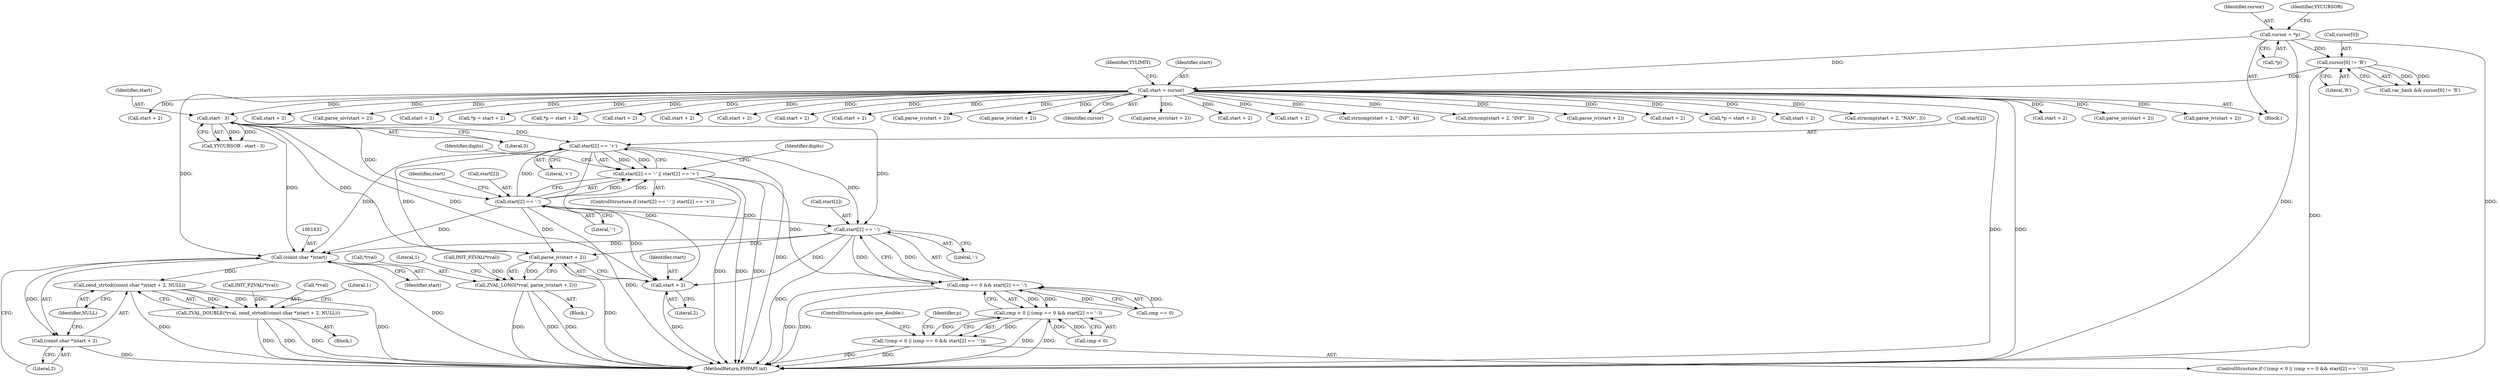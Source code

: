 digraph "0_php-src_6a7cc8ff85827fa9ac715b3a83c2d9147f33cd43?w=1_2@pointer" {
"1001993" [label="(Call,start[2] == '+')"];
"1001988" [label="(Call,start[2] == '-')"];
"1001983" [label="(Call,start - 3)"];
"1000142" [label="(Call,start = cursor)"];
"1000133" [label="(Call,cursor[0] != 'R')"];
"1000119" [label="(Call,cursor = *p)"];
"1001631" [label="(Call,(const char *)start)"];
"1001629" [label="(Call,zend_strtod((const char *)start + 2, NULL))"];
"1001626" [label="(Call,ZVAL_DOUBLE(*rval, zend_strtod((const char *)start + 2, NULL)))"];
"1001630" [label="(Call,(const char *)start + 2)"];
"1001987" [label="(Call,start[2] == '-' || start[2] == '+')"];
"1002032" [label="(Call,cmp == 0 && start[2] == '-')"];
"1002028" [label="(Call,cmp < 0 || (cmp == 0 && start[2] == '-'))"];
"1002027" [label="(Call,!(cmp < 0 || (cmp == 0 && start[2] == '-')))"];
"1002036" [label="(Call,start[2] == '-')"];
"1002056" [label="(Call,parse_iv(start + 2))"];
"1002053" [label="(Call,ZVAL_LONG(*rval, parse_iv(start + 2)))"];
"1002057" [label="(Call,start + 2)"];
"1000120" [label="(Identifier,cursor)"];
"1001264" [label="(Call,start + 2)"];
"1000490" [label="(Call,parse_uiv(start + 2))"];
"1002101" [label="(Call,parse_iv(start + 2))"];
"1001627" [label="(Call,*rval)"];
"1002102" [label="(Call,start + 2)"];
"1000491" [label="(Call,start + 2)"];
"1002036" [label="(Call,start[2] == '-')"];
"1001997" [label="(Literal,'+')"];
"1001263" [label="(Call,parse_uiv(start + 2))"];
"1002218" [label="(Call,start + 2)"];
"1001994" [label="(Call,start[2])"];
"1001987" [label="(Call,start[2] == '-' || start[2] == '+')"];
"1002050" [label="(Call,INIT_PZVAL(*rval))"];
"1002042" [label="(ControlStructure,goto use_double;)"];
"1001984" [label="(Identifier,start)"];
"1002032" [label="(Call,cmp == 0 && start[2] == '-')"];
"1001277" [label="(Call,*p = start + 2)"];
"1001635" [label="(Identifier,NULL)"];
"1000508" [label="(Call,*p = start + 2)"];
"1001985" [label="(Literal,3)"];
"1000137" [label="(Literal,'R')"];
"1002054" [label="(Call,*rval)"];
"1001986" [label="(ControlStructure,if (start[2] == '-' || start[2] == '+'))"];
"1001637" [label="(Literal,1)"];
"1002033" [label="(Call,cmp == 0)"];
"1001626" [label="(Call,ZVAL_DOUBLE(*rval, zend_strtod((const char *)start + 2, NULL)))"];
"1002056" [label="(Call,parse_iv(start + 2))"];
"1002058" [label="(Identifier,start)"];
"1000143" [label="(Identifier,start)"];
"1002026" [label="(ControlStructure,if (!(cmp < 0 || (cmp == 0 && start[2] == '-'))))"];
"1002027" [label="(Call,!(cmp < 0 || (cmp == 0 && start[2] == '-')))"];
"1001634" [label="(Literal,2)"];
"1001623" [label="(Call,INIT_PZVAL(*rval))"];
"1001992" [label="(Literal,'-')"];
"1001872" [label="(Call,start + 2)"];
"1002361" [label="(Call,start + 2)"];
"1000511" [label="(Call,start + 2)"];
"1001280" [label="(Call,start + 2)"];
"1000134" [label="(Call,cursor[0])"];
"1001617" [label="(Block,)"];
"1001108" [label="(Call,start + 2)"];
"1002217" [label="(Call,parse_iv(start + 2))"];
"1002061" [label="(Literal,1)"];
"1001981" [label="(Call,YYCURSOR - start - 3)"];
"1002360" [label="(Call,parse_iv(start + 2))"];
"1000144" [label="(Identifier,cursor)"];
"1001091" [label="(Call,parse_uiv(start + 2))"];
"1000965" [label="(Call,start + 2)"];
"1002048" [label="(Identifier,p)"];
"1002040" [label="(Literal,'-')"];
"1001629" [label="(Call,zend_strtod((const char *)start + 2, NULL))"];
"1000151" [label="(Identifier,YYLIMIT)"];
"1002003" [label="(Identifier,digits)"];
"1001858" [label="(Call,start + 2)"];
"1002053" [label="(Call,ZVAL_LONG(*rval, parse_iv(start + 2)))"];
"1000131" [label="(Call,var_hash && cursor[0] != 'R')"];
"1001995" [label="(Identifier,start)"];
"1002028" [label="(Call,cmp < 0 || (cmp == 0 && start[2] == '-'))"];
"1001631" [label="(Call,(const char *)start)"];
"1000142" [label="(Call,start = cursor)"];
"1001871" [label="(Call,strncmp(start + 2, \"-INF\", 4))"];
"1001983" [label="(Call,start - 3)"];
"1001857" [label="(Call,strncmp(start + 2, \"INF\", 3))"];
"1002037" [label="(Call,start[2])"];
"1000121" [label="(Call,*p)"];
"1001633" [label="(Identifier,start)"];
"1001988" [label="(Call,start[2] == '-')"];
"1000119" [label="(Call,cursor = *p)"];
"1000964" [label="(Call,parse_iv(start + 2))"];
"1001977" [label="(Block,)"];
"1001993" [label="(Call,start[2] == '+')"];
"1000125" [label="(Identifier,YYCURSOR)"];
"1001630" [label="(Call,(const char *)start + 2)"];
"1002059" [label="(Literal,2)"];
"1001092" [label="(Call,start + 2)"];
"1002029" [label="(Call,cmp < 0)"];
"1001105" [label="(Call,*p = start + 2)"];
"1002000" [label="(Identifier,digits)"];
"1000133" [label="(Call,cursor[0] != 'R')"];
"1001844" [label="(Call,start + 2)"];
"1001989" [label="(Call,start[2])"];
"1001843" [label="(Call,strncmp(start + 2, \"NAN\", 3))"];
"1002403" [label="(MethodReturn,PHPAPI int)"];
"1002057" [label="(Call,start + 2)"];
"1000110" [label="(Block,)"];
"1001993" -> "1001987"  [label="AST: "];
"1001993" -> "1001997"  [label="CFG: "];
"1001994" -> "1001993"  [label="AST: "];
"1001997" -> "1001993"  [label="AST: "];
"1001987" -> "1001993"  [label="CFG: "];
"1001993" -> "1002403"  [label="DDG: "];
"1001993" -> "1001631"  [label="DDG: "];
"1001993" -> "1001987"  [label="DDG: "];
"1001993" -> "1001987"  [label="DDG: "];
"1001988" -> "1001993"  [label="DDG: "];
"1001983" -> "1001993"  [label="DDG: "];
"1001993" -> "1002036"  [label="DDG: "];
"1001993" -> "1002056"  [label="DDG: "];
"1001993" -> "1002057"  [label="DDG: "];
"1001988" -> "1001987"  [label="AST: "];
"1001988" -> "1001992"  [label="CFG: "];
"1001989" -> "1001988"  [label="AST: "];
"1001992" -> "1001988"  [label="AST: "];
"1001995" -> "1001988"  [label="CFG: "];
"1001987" -> "1001988"  [label="CFG: "];
"1001988" -> "1002403"  [label="DDG: "];
"1001988" -> "1001631"  [label="DDG: "];
"1001988" -> "1001987"  [label="DDG: "];
"1001988" -> "1001987"  [label="DDG: "];
"1001983" -> "1001988"  [label="DDG: "];
"1001988" -> "1002036"  [label="DDG: "];
"1001988" -> "1002056"  [label="DDG: "];
"1001988" -> "1002057"  [label="DDG: "];
"1001983" -> "1001981"  [label="AST: "];
"1001983" -> "1001985"  [label="CFG: "];
"1001984" -> "1001983"  [label="AST: "];
"1001985" -> "1001983"  [label="AST: "];
"1001981" -> "1001983"  [label="CFG: "];
"1001983" -> "1001631"  [label="DDG: "];
"1001983" -> "1001981"  [label="DDG: "];
"1001983" -> "1001981"  [label="DDG: "];
"1000142" -> "1001983"  [label="DDG: "];
"1001983" -> "1002036"  [label="DDG: "];
"1001983" -> "1002056"  [label="DDG: "];
"1001983" -> "1002057"  [label="DDG: "];
"1000142" -> "1000110"  [label="AST: "];
"1000142" -> "1000144"  [label="CFG: "];
"1000143" -> "1000142"  [label="AST: "];
"1000144" -> "1000142"  [label="AST: "];
"1000151" -> "1000142"  [label="CFG: "];
"1000142" -> "1002403"  [label="DDG: "];
"1000142" -> "1002403"  [label="DDG: "];
"1000133" -> "1000142"  [label="DDG: "];
"1000119" -> "1000142"  [label="DDG: "];
"1000142" -> "1000490"  [label="DDG: "];
"1000142" -> "1000491"  [label="DDG: "];
"1000142" -> "1000508"  [label="DDG: "];
"1000142" -> "1000511"  [label="DDG: "];
"1000142" -> "1000964"  [label="DDG: "];
"1000142" -> "1000965"  [label="DDG: "];
"1000142" -> "1001091"  [label="DDG: "];
"1000142" -> "1001092"  [label="DDG: "];
"1000142" -> "1001105"  [label="DDG: "];
"1000142" -> "1001108"  [label="DDG: "];
"1000142" -> "1001263"  [label="DDG: "];
"1000142" -> "1001264"  [label="DDG: "];
"1000142" -> "1001277"  [label="DDG: "];
"1000142" -> "1001280"  [label="DDG: "];
"1000142" -> "1001631"  [label="DDG: "];
"1000142" -> "1001843"  [label="DDG: "];
"1000142" -> "1001844"  [label="DDG: "];
"1000142" -> "1001857"  [label="DDG: "];
"1000142" -> "1001858"  [label="DDG: "];
"1000142" -> "1001871"  [label="DDG: "];
"1000142" -> "1001872"  [label="DDG: "];
"1000142" -> "1002101"  [label="DDG: "];
"1000142" -> "1002102"  [label="DDG: "];
"1000142" -> "1002217"  [label="DDG: "];
"1000142" -> "1002218"  [label="DDG: "];
"1000142" -> "1002360"  [label="DDG: "];
"1000142" -> "1002361"  [label="DDG: "];
"1000133" -> "1000131"  [label="AST: "];
"1000133" -> "1000137"  [label="CFG: "];
"1000134" -> "1000133"  [label="AST: "];
"1000137" -> "1000133"  [label="AST: "];
"1000131" -> "1000133"  [label="CFG: "];
"1000133" -> "1002403"  [label="DDG: "];
"1000133" -> "1000131"  [label="DDG: "];
"1000133" -> "1000131"  [label="DDG: "];
"1000119" -> "1000133"  [label="DDG: "];
"1000119" -> "1000110"  [label="AST: "];
"1000119" -> "1000121"  [label="CFG: "];
"1000120" -> "1000119"  [label="AST: "];
"1000121" -> "1000119"  [label="AST: "];
"1000125" -> "1000119"  [label="CFG: "];
"1000119" -> "1002403"  [label="DDG: "];
"1000119" -> "1002403"  [label="DDG: "];
"1001631" -> "1001630"  [label="AST: "];
"1001631" -> "1001633"  [label="CFG: "];
"1001632" -> "1001631"  [label="AST: "];
"1001633" -> "1001631"  [label="AST: "];
"1001634" -> "1001631"  [label="CFG: "];
"1001631" -> "1002403"  [label="DDG: "];
"1001631" -> "1001629"  [label="DDG: "];
"1001631" -> "1001630"  [label="DDG: "];
"1002036" -> "1001631"  [label="DDG: "];
"1001629" -> "1001626"  [label="AST: "];
"1001629" -> "1001635"  [label="CFG: "];
"1001630" -> "1001629"  [label="AST: "];
"1001635" -> "1001629"  [label="AST: "];
"1001626" -> "1001629"  [label="CFG: "];
"1001629" -> "1002403"  [label="DDG: "];
"1001629" -> "1002403"  [label="DDG: "];
"1001629" -> "1001626"  [label="DDG: "];
"1001629" -> "1001626"  [label="DDG: "];
"1001626" -> "1001617"  [label="AST: "];
"1001627" -> "1001626"  [label="AST: "];
"1001637" -> "1001626"  [label="CFG: "];
"1001626" -> "1002403"  [label="DDG: "];
"1001626" -> "1002403"  [label="DDG: "];
"1001626" -> "1002403"  [label="DDG: "];
"1001623" -> "1001626"  [label="DDG: "];
"1001630" -> "1001634"  [label="CFG: "];
"1001634" -> "1001630"  [label="AST: "];
"1001635" -> "1001630"  [label="CFG: "];
"1001630" -> "1002403"  [label="DDG: "];
"1001987" -> "1001986"  [label="AST: "];
"1002000" -> "1001987"  [label="CFG: "];
"1002003" -> "1001987"  [label="CFG: "];
"1001987" -> "1002403"  [label="DDG: "];
"1001987" -> "1002403"  [label="DDG: "];
"1001987" -> "1002403"  [label="DDG: "];
"1001987" -> "1002032"  [label="DDG: "];
"1002032" -> "1002028"  [label="AST: "];
"1002032" -> "1002033"  [label="CFG: "];
"1002032" -> "1002036"  [label="CFG: "];
"1002033" -> "1002032"  [label="AST: "];
"1002036" -> "1002032"  [label="AST: "];
"1002028" -> "1002032"  [label="CFG: "];
"1002032" -> "1002403"  [label="DDG: "];
"1002032" -> "1002403"  [label="DDG: "];
"1002032" -> "1002028"  [label="DDG: "];
"1002032" -> "1002028"  [label="DDG: "];
"1002033" -> "1002032"  [label="DDG: "];
"1002033" -> "1002032"  [label="DDG: "];
"1002036" -> "1002032"  [label="DDG: "];
"1002036" -> "1002032"  [label="DDG: "];
"1002028" -> "1002027"  [label="AST: "];
"1002028" -> "1002029"  [label="CFG: "];
"1002029" -> "1002028"  [label="AST: "];
"1002027" -> "1002028"  [label="CFG: "];
"1002028" -> "1002403"  [label="DDG: "];
"1002028" -> "1002403"  [label="DDG: "];
"1002028" -> "1002027"  [label="DDG: "];
"1002028" -> "1002027"  [label="DDG: "];
"1002029" -> "1002028"  [label="DDG: "];
"1002029" -> "1002028"  [label="DDG: "];
"1002027" -> "1002026"  [label="AST: "];
"1002042" -> "1002027"  [label="CFG: "];
"1002048" -> "1002027"  [label="CFG: "];
"1002027" -> "1002403"  [label="DDG: "];
"1002027" -> "1002403"  [label="DDG: "];
"1002036" -> "1002040"  [label="CFG: "];
"1002037" -> "1002036"  [label="AST: "];
"1002040" -> "1002036"  [label="AST: "];
"1002036" -> "1002403"  [label="DDG: "];
"1002036" -> "1002056"  [label="DDG: "];
"1002036" -> "1002057"  [label="DDG: "];
"1002056" -> "1002053"  [label="AST: "];
"1002056" -> "1002057"  [label="CFG: "];
"1002057" -> "1002056"  [label="AST: "];
"1002053" -> "1002056"  [label="CFG: "];
"1002056" -> "1002403"  [label="DDG: "];
"1002056" -> "1002053"  [label="DDG: "];
"1002053" -> "1001977"  [label="AST: "];
"1002054" -> "1002053"  [label="AST: "];
"1002061" -> "1002053"  [label="CFG: "];
"1002053" -> "1002403"  [label="DDG: "];
"1002053" -> "1002403"  [label="DDG: "];
"1002053" -> "1002403"  [label="DDG: "];
"1002050" -> "1002053"  [label="DDG: "];
"1002057" -> "1002059"  [label="CFG: "];
"1002058" -> "1002057"  [label="AST: "];
"1002059" -> "1002057"  [label="AST: "];
"1002057" -> "1002403"  [label="DDG: "];
}
